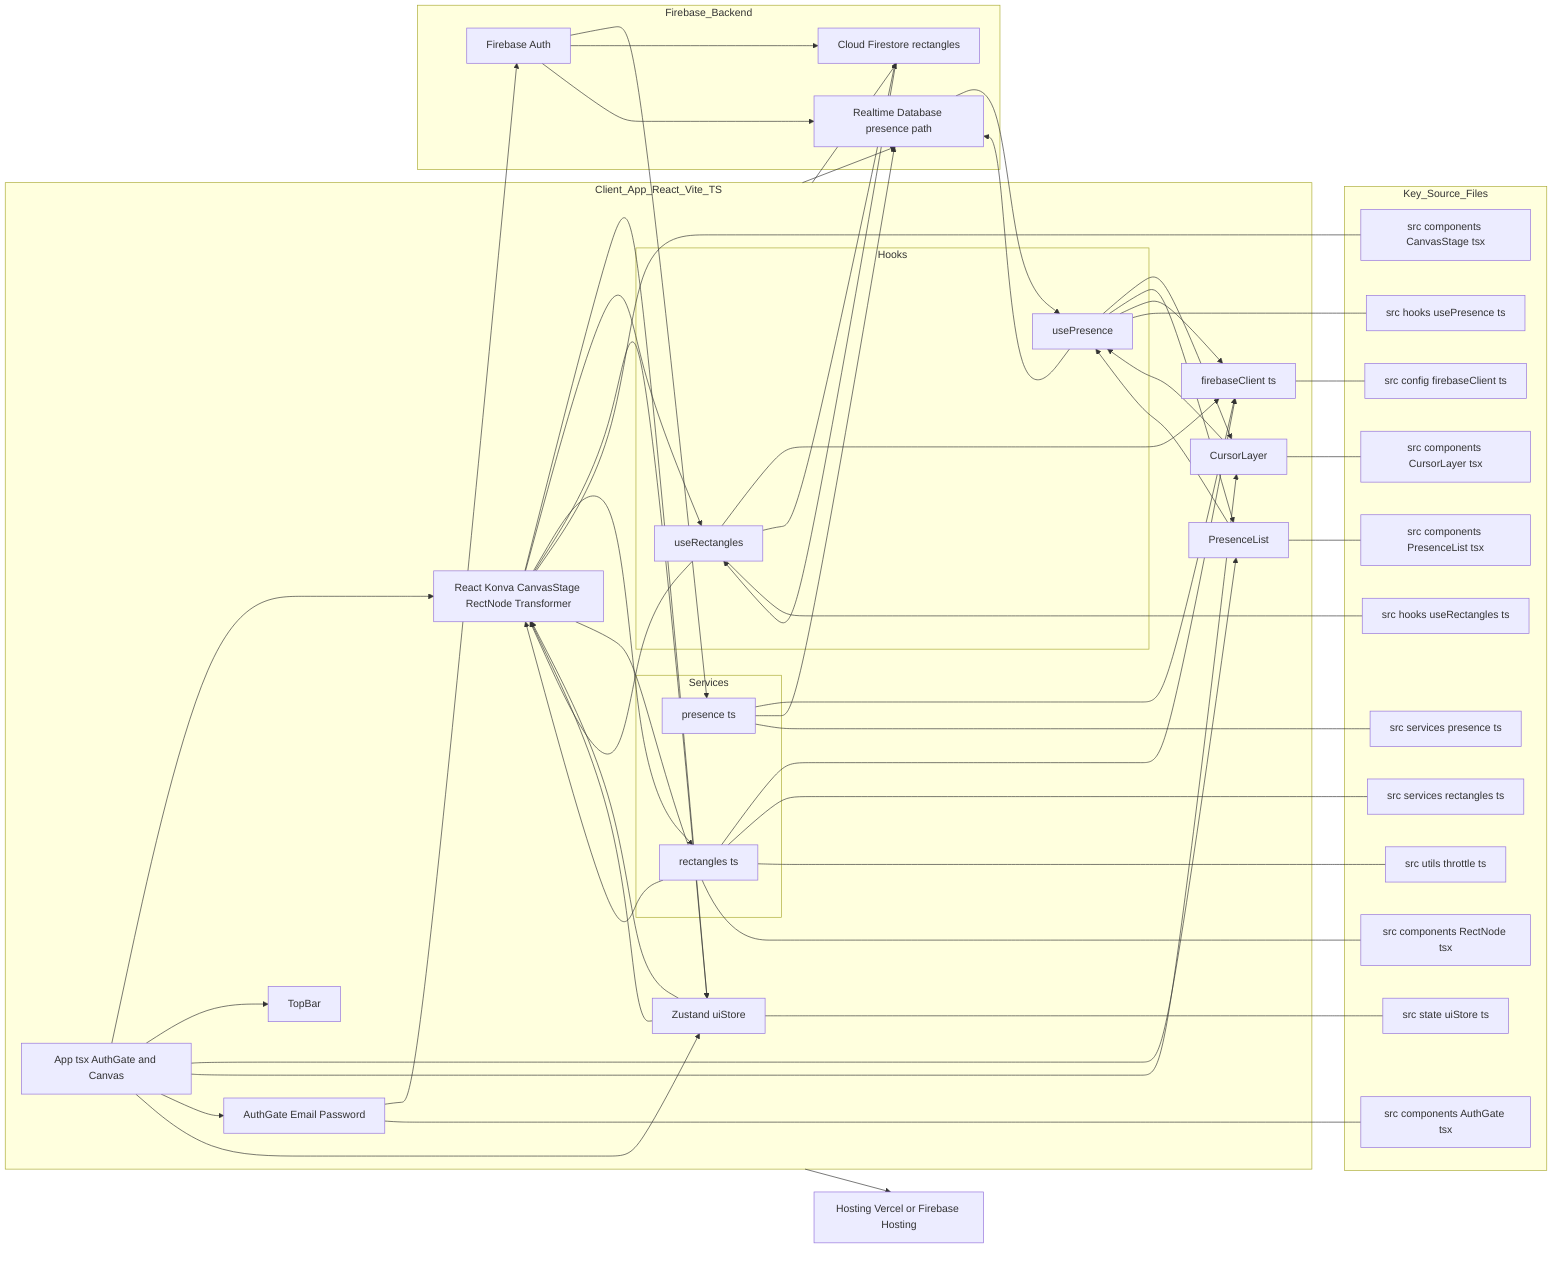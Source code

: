 graph LR

%% ================= FRONTEND APP =================
subgraph Client_App_React_Vite_TS
  direction LR

  A[App tsx AuthGate and Canvas]
  ZS[Zustand uiStore]
  K[React Konva CanvasStage RectNode Transformer]
  CU[CursorLayer]
  PL[PresenceList]
  TB[TopBar]

  subgraph Hooks
    direction TB
    HR[useRectangles]
    HP[usePresence]
  end

  subgraph Services
    direction TB
    SR[rectangles ts]
    SP[presence ts]
  end

  CF[firebaseClient ts]

  A --> K
  A --> TB
  A --> PL
  A --> CU
  A --> AG
  A --> ZS

  AG[AuthGate Email Password]

  K --> ZS
  ZS --> K
  K --> HR
  HR --> K
  K --> SR
  SR --> K
  CU --> HP
  HP --> CU
  PL --> HP
  HP --> PL

  HR --> CF
  HP --> CF
  SR --> CF
  SP --> CF
end

%% ================= BACKEND FIREBASE =================
subgraph Firebase_Backend
  direction TB
  FA[Firebase Auth]
  FS[Cloud Firestore rectangles]
  RT[Realtime Database presence path]
end

%% ================= HOSTING DEPLOY =================
H[Hosting Vercel or Firebase Hosting]

%% ================= DATA AND AUTH FLOWS =================
AG --> FA
FA --> SP
FA --> FS
FA --> RT

SP --> RT
HP --> RT
RT --> HP

HR --> FS
FS --> HR

K --> ZS
ZS --> K

Client_App_React_Vite_TS --> FS
Client_App_React_Vite_TS --> RT

Client_App_React_Vite_TS --> H

%% ================= FILE STRUCTURE KEY PIECES =================
subgraph Key_Source_Files
  direction TB
  F1[src components CanvasStage tsx]
  F2[src components RectNode tsx]
  F3[src components CursorLayer tsx]
  F4[src components PresenceList tsx]
  F5[src components AuthGate tsx]
  F6[src hooks useRectangles ts]
  F7[src hooks usePresence ts]
  F8[src services rectangles ts]
  F9[src services presence ts]
  F10[src state uiStore ts]
  F11[src config firebaseClient ts]
  F12[src utils throttle ts]
end

K --- F1
K --- F2
CU --- F3
PL --- F4
AG --- F5
HR --- F6
HP --- F7
SR --- F8
SP --- F9
ZS --- F10
CF --- F11
SR --- F12